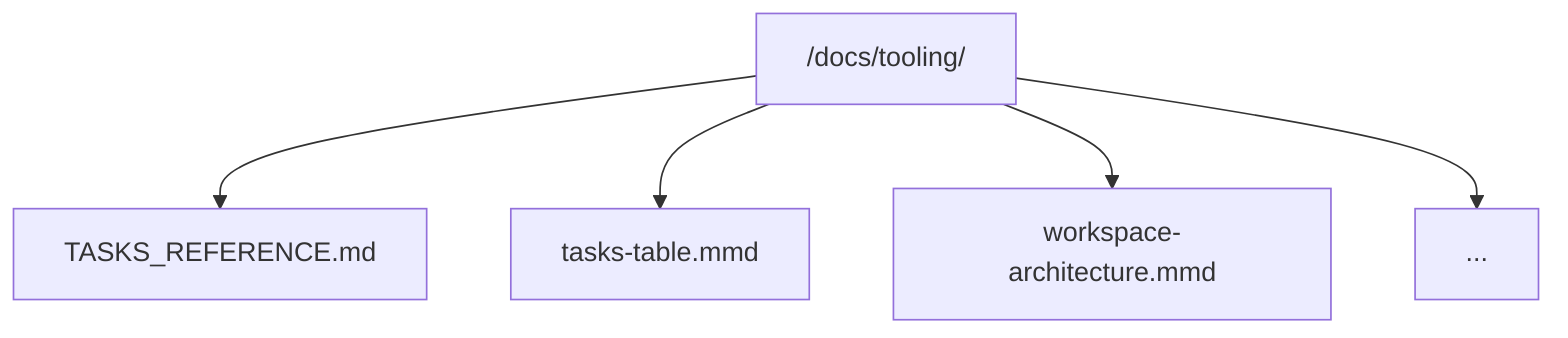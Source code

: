 %% Tooling File Tree Diagram
%% accTitle: Tooling File Tree
%% accDescr: File tree for the tooling documentation and scripts
flowchart TD
  Root["/docs/tooling/"]
  Root --> TASKS_REFERENCE["TASKS_REFERENCE.md"]
  Root --> tasks-table["tasks-table.mmd"]
  Root --> workspace-architecture["workspace-architecture.mmd"]
  Root --> OtherDocs["..."]